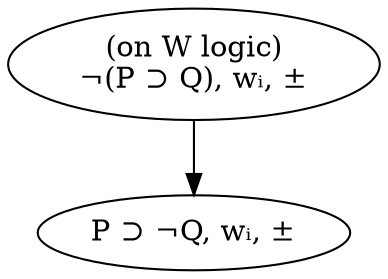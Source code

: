 digraph {
    a [label="(on W logic)\n¬(P ⊃ Q), wᵢ, ±"];
    b [label="P ⊃ ¬Q, wᵢ, ±"];
    a -> b;
}

digraph {
    a [label="P, wᵢ, +"];
    b [label="wᵢ ⇉ wⱼ"];
    c [label="P, wⱼ, +"];
    a -> b; b -> c;
}

digraph {
    a [label="¬P, wᵢ, +"];
    b [label="wᵢ ⇉ wⱼ"];
    c [label="¬P, wⱼ, +"];
    a -> b; b -> c;
}

digraph {
    edge [arrowhead=none];
    a [label="(on I3 logic)\nP, wᵢ, +"];
    b [label="¬P, wᵢ, +\n🗲"];
    a -> b;
}
